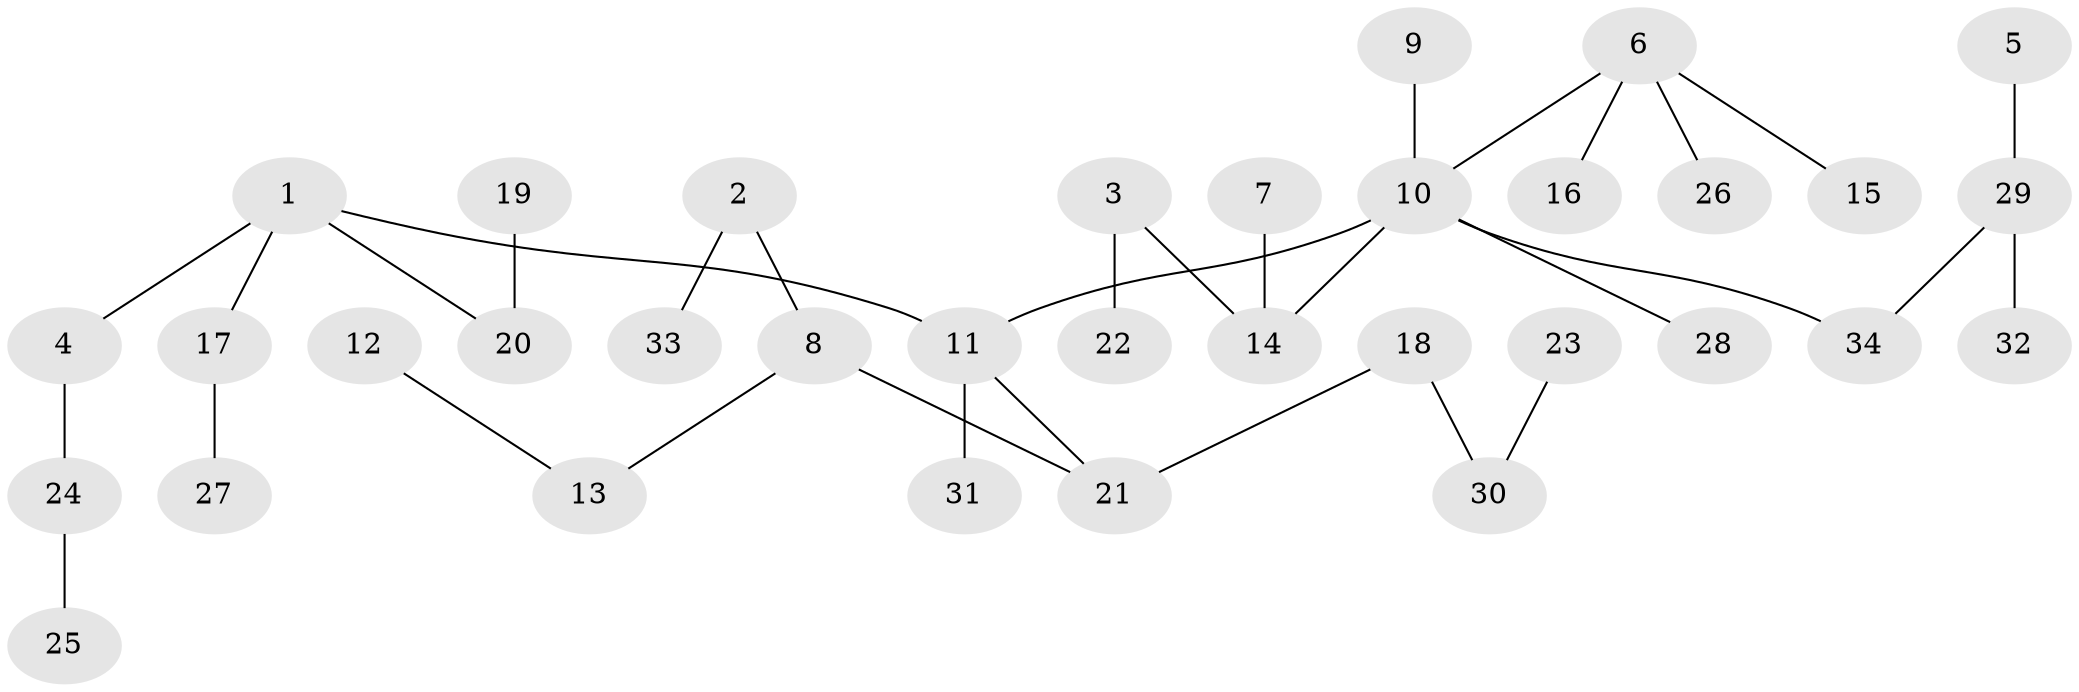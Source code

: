 // original degree distribution, {7: 0.014925373134328358, 5: 0.05970149253731343, 4: 0.04477611940298507, 3: 0.13432835820895522, 1: 0.5074626865671642, 2: 0.23880597014925373}
// Generated by graph-tools (version 1.1) at 2025/02/03/09/25 03:02:18]
// undirected, 34 vertices, 33 edges
graph export_dot {
graph [start="1"]
  node [color=gray90,style=filled];
  1;
  2;
  3;
  4;
  5;
  6;
  7;
  8;
  9;
  10;
  11;
  12;
  13;
  14;
  15;
  16;
  17;
  18;
  19;
  20;
  21;
  22;
  23;
  24;
  25;
  26;
  27;
  28;
  29;
  30;
  31;
  32;
  33;
  34;
  1 -- 4 [weight=1.0];
  1 -- 11 [weight=1.0];
  1 -- 17 [weight=1.0];
  1 -- 20 [weight=1.0];
  2 -- 8 [weight=1.0];
  2 -- 33 [weight=1.0];
  3 -- 14 [weight=1.0];
  3 -- 22 [weight=1.0];
  4 -- 24 [weight=1.0];
  5 -- 29 [weight=1.0];
  6 -- 10 [weight=1.0];
  6 -- 15 [weight=1.0];
  6 -- 16 [weight=1.0];
  6 -- 26 [weight=1.0];
  7 -- 14 [weight=1.0];
  8 -- 13 [weight=1.0];
  8 -- 21 [weight=1.0];
  9 -- 10 [weight=1.0];
  10 -- 11 [weight=1.0];
  10 -- 14 [weight=1.0];
  10 -- 28 [weight=1.0];
  10 -- 34 [weight=1.0];
  11 -- 21 [weight=1.0];
  11 -- 31 [weight=1.0];
  12 -- 13 [weight=1.0];
  17 -- 27 [weight=1.0];
  18 -- 21 [weight=1.0];
  18 -- 30 [weight=1.0];
  19 -- 20 [weight=1.0];
  23 -- 30 [weight=1.0];
  24 -- 25 [weight=1.0];
  29 -- 32 [weight=1.0];
  29 -- 34 [weight=1.0];
}
